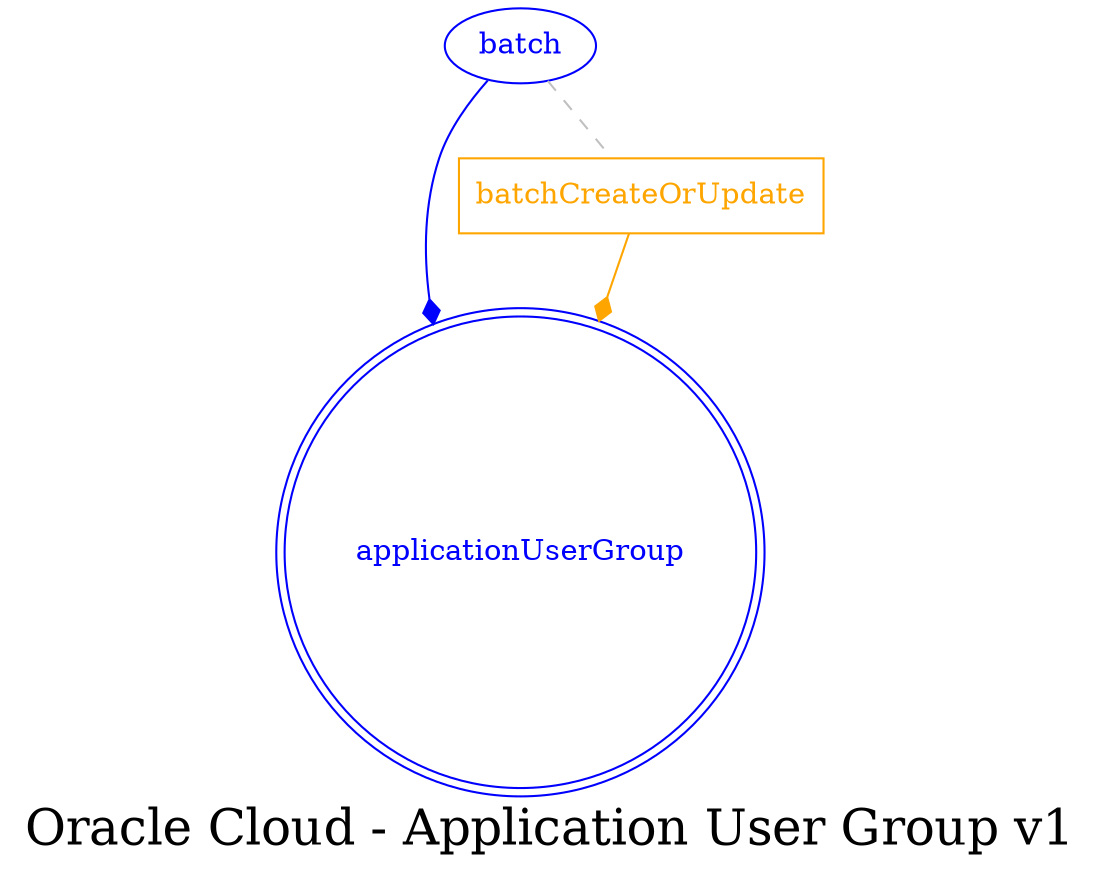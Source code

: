 digraph LexiconGraph {
graph[label="Oracle Cloud - Application User Group v1", fontsize=24]
splines=true
"applicationUserGroup" [color=blue, fontcolor=blue, shape=doublecircle]
"batch" -> "applicationUserGroup" [color=blue, fontcolor=blue, arrowhead=diamond, arrowtail=none]
"batch" [color=blue, fontcolor=blue, shape=ellipse]
"batchCreateOrUpdate" [color=orange, fontcolor=orange, shape=box]
"batchCreateOrUpdate" -> "applicationUserGroup" [color=orange, fontcolor=orange, arrowhead=diamond, arrowtail=none]
"batch" -> "batchCreateOrUpdate" [color=grey, fontcolor=grey, arrowhead=none, arrowtail=none, style=dashed]
}
